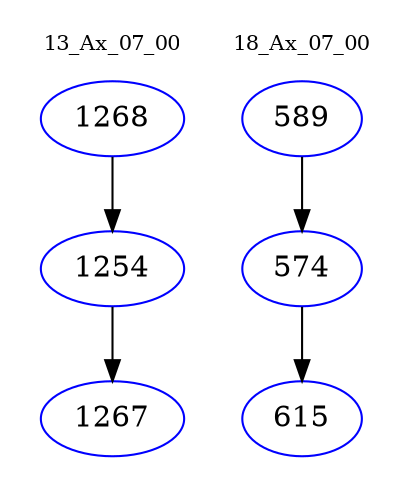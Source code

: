 digraph{
subgraph cluster_0 {
color = white
label = "13_Ax_07_00";
fontsize=10;
T0_1268 [label="1268", color="blue"]
T0_1268 -> T0_1254 [color="black"]
T0_1254 [label="1254", color="blue"]
T0_1254 -> T0_1267 [color="black"]
T0_1267 [label="1267", color="blue"]
}
subgraph cluster_1 {
color = white
label = "18_Ax_07_00";
fontsize=10;
T1_589 [label="589", color="blue"]
T1_589 -> T1_574 [color="black"]
T1_574 [label="574", color="blue"]
T1_574 -> T1_615 [color="black"]
T1_615 [label="615", color="blue"]
}
}
